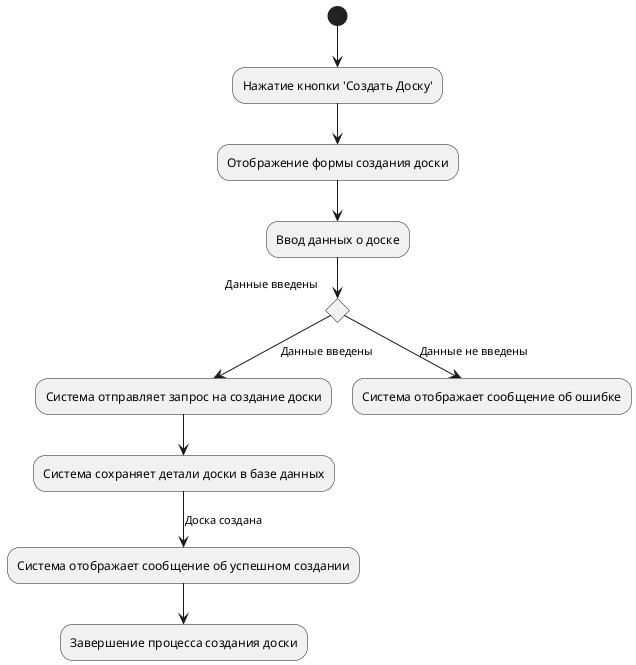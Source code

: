 @startuml
(*) --> "Нажатие кнопки 'Создать Доску'"
--> "Отображение формы создания доски"
--> "Ввод данных о доске"
if "Данные введены" then
  --> [Данные введены] "Система отправляет запрос на создание доски"
  --> "Система сохраняет детали доски в базе данных"
  --> [Доска создана] "Система отображает сообщение об успешном создании"
  --> "Завершение процесса создания доски"
else
  --> [Данные не введены] "Система отображает сообщение об ошибке"
endif
@enduml
